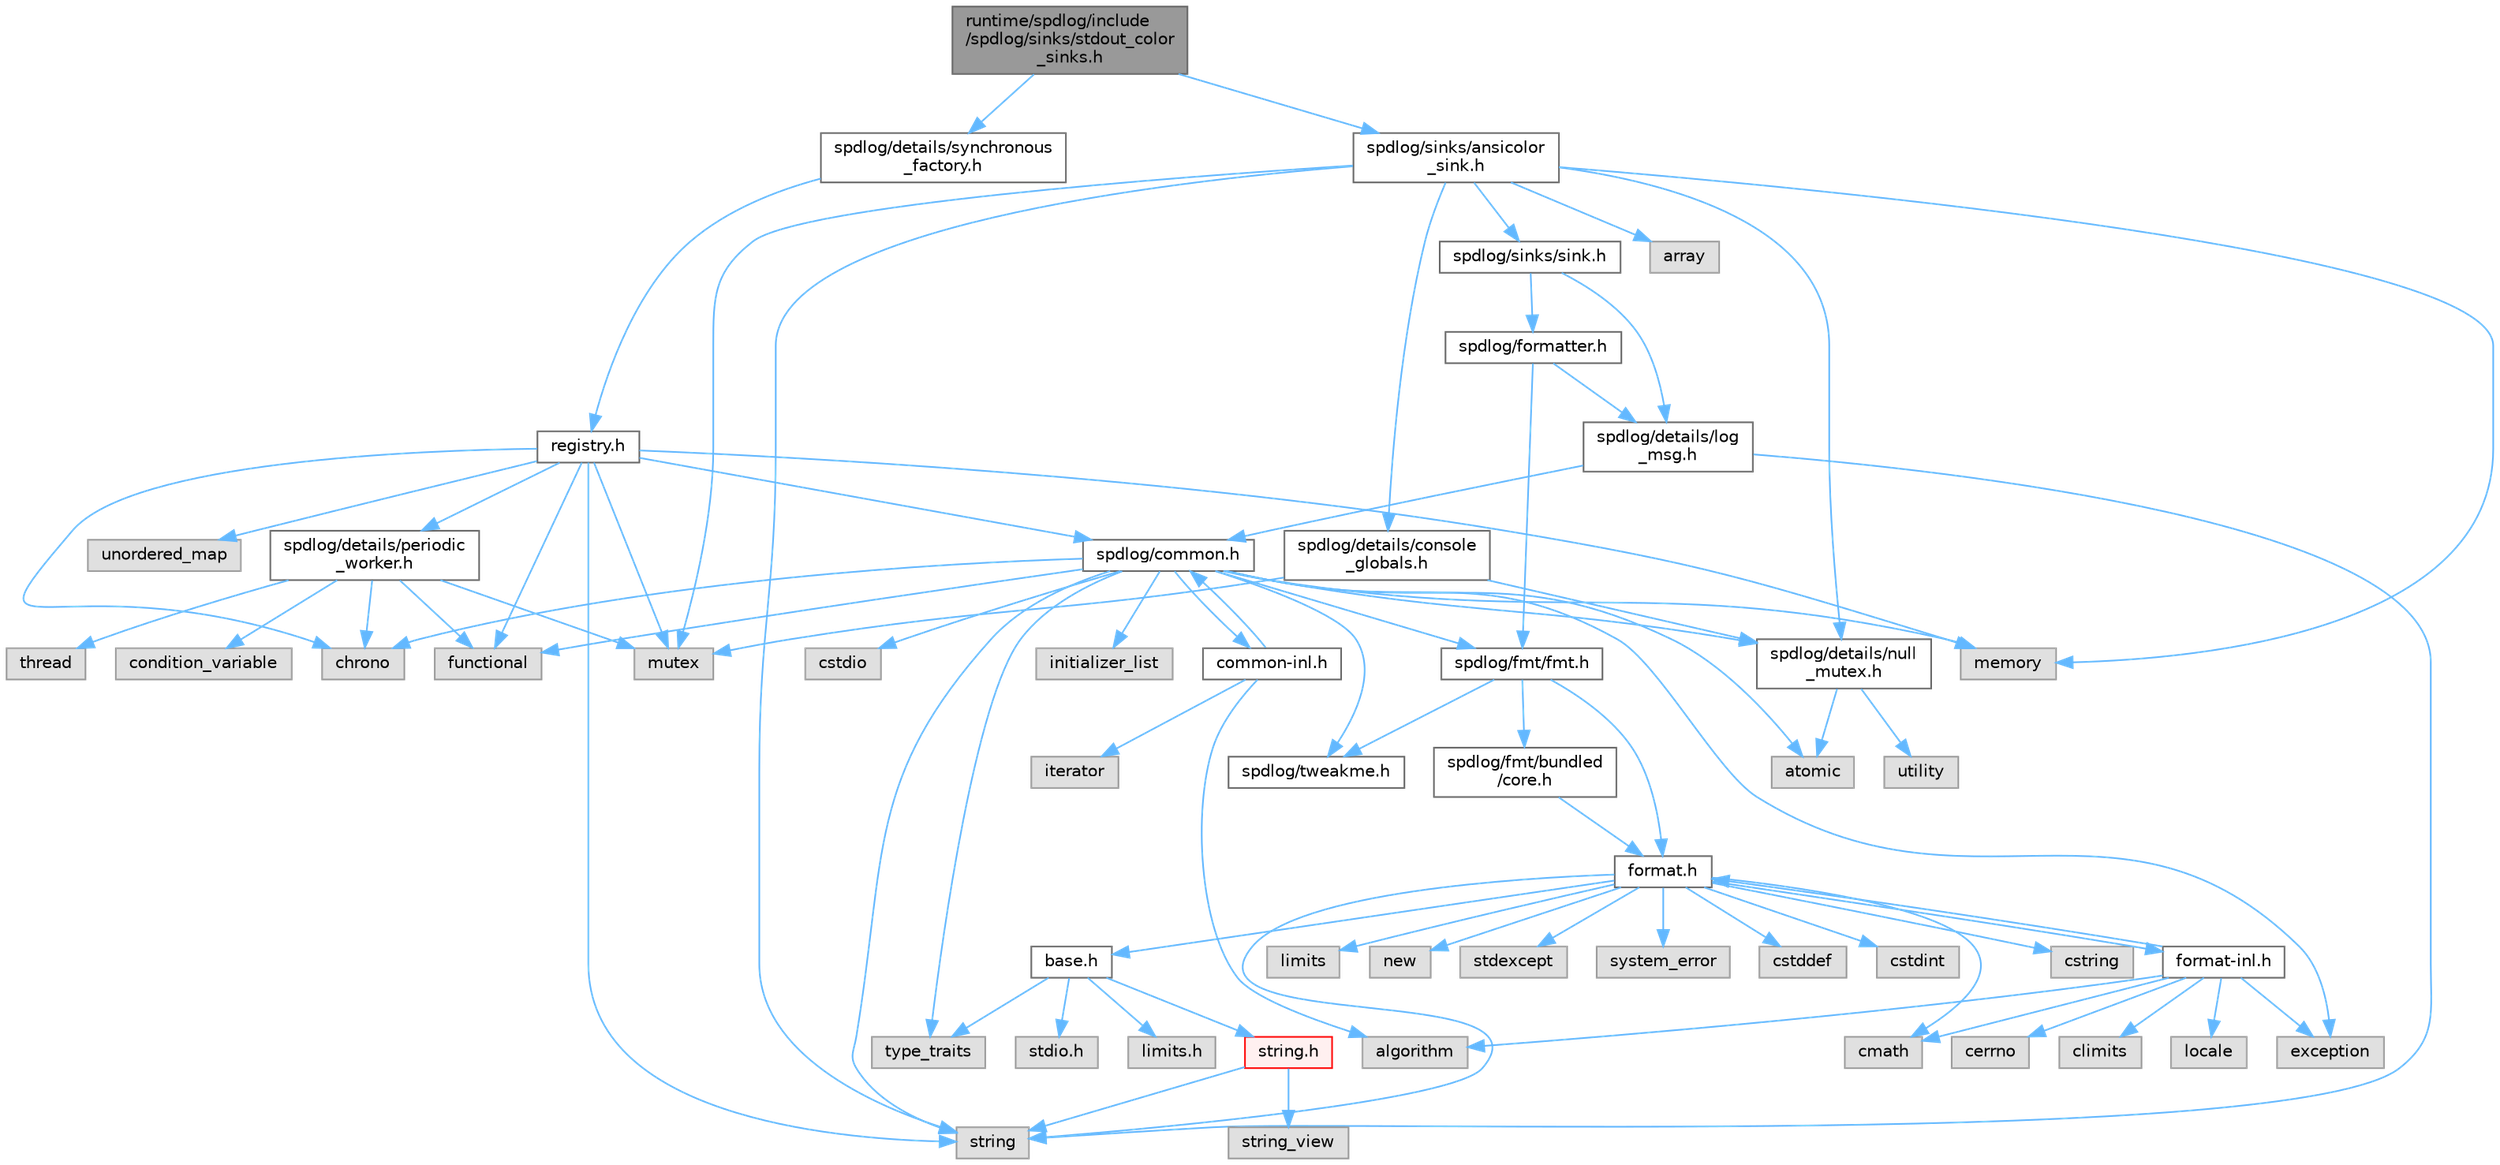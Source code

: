 digraph "runtime/spdlog/include/spdlog/sinks/stdout_color_sinks.h"
{
 // LATEX_PDF_SIZE
  bgcolor="transparent";
  edge [fontname=Helvetica,fontsize=10,labelfontname=Helvetica,labelfontsize=10];
  node [fontname=Helvetica,fontsize=10,shape=box,height=0.2,width=0.4];
  Node1 [id="Node000001",label="runtime/spdlog/include\l/spdlog/sinks/stdout_color\l_sinks.h",height=0.2,width=0.4,color="gray40", fillcolor="grey60", style="filled", fontcolor="black",tooltip=" "];
  Node1 -> Node2 [id="edge1_Node000001_Node000002",color="steelblue1",style="solid",tooltip=" "];
  Node2 [id="Node000002",label="spdlog/sinks/ansicolor\l_sink.h",height=0.2,width=0.4,color="grey40", fillcolor="white", style="filled",URL="$ansicolor__sink_8h.html",tooltip=" "];
  Node2 -> Node3 [id="edge2_Node000002_Node000003",color="steelblue1",style="solid",tooltip=" "];
  Node3 [id="Node000003",label="array",height=0.2,width=0.4,color="grey60", fillcolor="#E0E0E0", style="filled",tooltip=" "];
  Node2 -> Node4 [id="edge3_Node000002_Node000004",color="steelblue1",style="solid",tooltip=" "];
  Node4 [id="Node000004",label="memory",height=0.2,width=0.4,color="grey60", fillcolor="#E0E0E0", style="filled",tooltip=" "];
  Node2 -> Node5 [id="edge4_Node000002_Node000005",color="steelblue1",style="solid",tooltip=" "];
  Node5 [id="Node000005",label="mutex",height=0.2,width=0.4,color="grey60", fillcolor="#E0E0E0", style="filled",tooltip=" "];
  Node2 -> Node6 [id="edge5_Node000002_Node000006",color="steelblue1",style="solid",tooltip=" "];
  Node6 [id="Node000006",label="spdlog/details/console\l_globals.h",height=0.2,width=0.4,color="grey40", fillcolor="white", style="filled",URL="$console__globals_8h.html",tooltip=" "];
  Node6 -> Node5 [id="edge6_Node000006_Node000005",color="steelblue1",style="solid",tooltip=" "];
  Node6 -> Node7 [id="edge7_Node000006_Node000007",color="steelblue1",style="solid",tooltip=" "];
  Node7 [id="Node000007",label="spdlog/details/null\l_mutex.h",height=0.2,width=0.4,color="grey40", fillcolor="white", style="filled",URL="$null__mutex_8h.html",tooltip=" "];
  Node7 -> Node8 [id="edge8_Node000007_Node000008",color="steelblue1",style="solid",tooltip=" "];
  Node8 [id="Node000008",label="atomic",height=0.2,width=0.4,color="grey60", fillcolor="#E0E0E0", style="filled",tooltip=" "];
  Node7 -> Node9 [id="edge9_Node000007_Node000009",color="steelblue1",style="solid",tooltip=" "];
  Node9 [id="Node000009",label="utility",height=0.2,width=0.4,color="grey60", fillcolor="#E0E0E0", style="filled",tooltip=" "];
  Node2 -> Node7 [id="edge10_Node000002_Node000007",color="steelblue1",style="solid",tooltip=" "];
  Node2 -> Node10 [id="edge11_Node000002_Node000010",color="steelblue1",style="solid",tooltip=" "];
  Node10 [id="Node000010",label="spdlog/sinks/sink.h",height=0.2,width=0.4,color="grey40", fillcolor="white", style="filled",URL="$sink_8h.html",tooltip=" "];
  Node10 -> Node11 [id="edge12_Node000010_Node000011",color="steelblue1",style="solid",tooltip=" "];
  Node11 [id="Node000011",label="spdlog/details/log\l_msg.h",height=0.2,width=0.4,color="grey40", fillcolor="white", style="filled",URL="$log__msg_8h.html",tooltip=" "];
  Node11 -> Node12 [id="edge13_Node000011_Node000012",color="steelblue1",style="solid",tooltip=" "];
  Node12 [id="Node000012",label="spdlog/common.h",height=0.2,width=0.4,color="grey40", fillcolor="white", style="filled",URL="$common_8h.html",tooltip=" "];
  Node12 -> Node7 [id="edge14_Node000012_Node000007",color="steelblue1",style="solid",tooltip=" "];
  Node12 -> Node13 [id="edge15_Node000012_Node000013",color="steelblue1",style="solid",tooltip=" "];
  Node13 [id="Node000013",label="spdlog/tweakme.h",height=0.2,width=0.4,color="grey40", fillcolor="white", style="filled",URL="$tweakme_8h.html",tooltip=" "];
  Node12 -> Node8 [id="edge16_Node000012_Node000008",color="steelblue1",style="solid",tooltip=" "];
  Node12 -> Node14 [id="edge17_Node000012_Node000014",color="steelblue1",style="solid",tooltip=" "];
  Node14 [id="Node000014",label="chrono",height=0.2,width=0.4,color="grey60", fillcolor="#E0E0E0", style="filled",tooltip=" "];
  Node12 -> Node15 [id="edge18_Node000012_Node000015",color="steelblue1",style="solid",tooltip=" "];
  Node15 [id="Node000015",label="cstdio",height=0.2,width=0.4,color="grey60", fillcolor="#E0E0E0", style="filled",tooltip=" "];
  Node12 -> Node16 [id="edge19_Node000012_Node000016",color="steelblue1",style="solid",tooltip=" "];
  Node16 [id="Node000016",label="exception",height=0.2,width=0.4,color="grey60", fillcolor="#E0E0E0", style="filled",tooltip=" "];
  Node12 -> Node17 [id="edge20_Node000012_Node000017",color="steelblue1",style="solid",tooltip=" "];
  Node17 [id="Node000017",label="functional",height=0.2,width=0.4,color="grey60", fillcolor="#E0E0E0", style="filled",tooltip=" "];
  Node12 -> Node18 [id="edge21_Node000012_Node000018",color="steelblue1",style="solid",tooltip=" "];
  Node18 [id="Node000018",label="initializer_list",height=0.2,width=0.4,color="grey60", fillcolor="#E0E0E0", style="filled",tooltip=" "];
  Node12 -> Node4 [id="edge22_Node000012_Node000004",color="steelblue1",style="solid",tooltip=" "];
  Node12 -> Node19 [id="edge23_Node000012_Node000019",color="steelblue1",style="solid",tooltip=" "];
  Node19 [id="Node000019",label="string",height=0.2,width=0.4,color="grey60", fillcolor="#E0E0E0", style="filled",tooltip=" "];
  Node12 -> Node20 [id="edge24_Node000012_Node000020",color="steelblue1",style="solid",tooltip=" "];
  Node20 [id="Node000020",label="type_traits",height=0.2,width=0.4,color="grey60", fillcolor="#E0E0E0", style="filled",tooltip=" "];
  Node12 -> Node21 [id="edge25_Node000012_Node000021",color="steelblue1",style="solid",tooltip=" "];
  Node21 [id="Node000021",label="spdlog/fmt/fmt.h",height=0.2,width=0.4,color="grey40", fillcolor="white", style="filled",URL="$fmt_8h.html",tooltip=" "];
  Node21 -> Node13 [id="edge26_Node000021_Node000013",color="steelblue1",style="solid",tooltip=" "];
  Node21 -> Node22 [id="edge27_Node000021_Node000022",color="steelblue1",style="solid",tooltip=" "];
  Node22 [id="Node000022",label="spdlog/fmt/bundled\l/core.h",height=0.2,width=0.4,color="grey40", fillcolor="white", style="filled",URL="$core_8h.html",tooltip=" "];
  Node22 -> Node23 [id="edge28_Node000022_Node000023",color="steelblue1",style="solid",tooltip=" "];
  Node23 [id="Node000023",label="format.h",height=0.2,width=0.4,color="grey40", fillcolor="white", style="filled",URL="$spdlog_2include_2spdlog_2fmt_2bundled_2format_8h.html",tooltip=" "];
  Node23 -> Node24 [id="edge29_Node000023_Node000024",color="steelblue1",style="solid",tooltip=" "];
  Node24 [id="Node000024",label="base.h",height=0.2,width=0.4,color="grey40", fillcolor="white", style="filled",URL="$base_8h.html",tooltip=" "];
  Node24 -> Node25 [id="edge30_Node000024_Node000025",color="steelblue1",style="solid",tooltip=" "];
  Node25 [id="Node000025",label="limits.h",height=0.2,width=0.4,color="grey60", fillcolor="#E0E0E0", style="filled",tooltip=" "];
  Node24 -> Node26 [id="edge31_Node000024_Node000026",color="steelblue1",style="solid",tooltip=" "];
  Node26 [id="Node000026",label="stdio.h",height=0.2,width=0.4,color="grey60", fillcolor="#E0E0E0", style="filled",tooltip=" "];
  Node24 -> Node27 [id="edge32_Node000024_Node000027",color="steelblue1",style="solid",tooltip=" "];
  Node27 [id="Node000027",label="string.h",height=0.2,width=0.4,color="red", fillcolor="#FFF0F0", style="filled",URL="$string_8h.html",tooltip=" "];
  Node27 -> Node19 [id="edge33_Node000027_Node000019",color="steelblue1",style="solid",tooltip=" "];
  Node27 -> Node28 [id="edge34_Node000027_Node000028",color="steelblue1",style="solid",tooltip=" "];
  Node28 [id="Node000028",label="string_view",height=0.2,width=0.4,color="grey60", fillcolor="#E0E0E0", style="filled",tooltip=" "];
  Node24 -> Node20 [id="edge35_Node000024_Node000020",color="steelblue1",style="solid",tooltip=" "];
  Node23 -> Node170 [id="edge36_Node000023_Node000170",color="steelblue1",style="solid",tooltip=" "];
  Node170 [id="Node000170",label="cmath",height=0.2,width=0.4,color="grey60", fillcolor="#E0E0E0", style="filled",tooltip=" "];
  Node23 -> Node30 [id="edge37_Node000023_Node000030",color="steelblue1",style="solid",tooltip=" "];
  Node30 [id="Node000030",label="cstddef",height=0.2,width=0.4,color="grey60", fillcolor="#E0E0E0", style="filled",tooltip=" "];
  Node23 -> Node31 [id="edge38_Node000023_Node000031",color="steelblue1",style="solid",tooltip=" "];
  Node31 [id="Node000031",label="cstdint",height=0.2,width=0.4,color="grey60", fillcolor="#E0E0E0", style="filled",tooltip=" "];
  Node23 -> Node33 [id="edge39_Node000023_Node000033",color="steelblue1",style="solid",tooltip=" "];
  Node33 [id="Node000033",label="cstring",height=0.2,width=0.4,color="grey60", fillcolor="#E0E0E0", style="filled",tooltip=" "];
  Node23 -> Node171 [id="edge40_Node000023_Node000171",color="steelblue1",style="solid",tooltip=" "];
  Node171 [id="Node000171",label="limits",height=0.2,width=0.4,color="grey60", fillcolor="#E0E0E0", style="filled",tooltip=" "];
  Node23 -> Node69 [id="edge41_Node000023_Node000069",color="steelblue1",style="solid",tooltip=" "];
  Node69 [id="Node000069",label="new",height=0.2,width=0.4,color="grey60", fillcolor="#E0E0E0", style="filled",tooltip=" "];
  Node23 -> Node172 [id="edge42_Node000023_Node000172",color="steelblue1",style="solid",tooltip=" "];
  Node172 [id="Node000172",label="stdexcept",height=0.2,width=0.4,color="grey60", fillcolor="#E0E0E0", style="filled",tooltip=" "];
  Node23 -> Node19 [id="edge43_Node000023_Node000019",color="steelblue1",style="solid",tooltip=" "];
  Node23 -> Node173 [id="edge44_Node000023_Node000173",color="steelblue1",style="solid",tooltip=" "];
  Node173 [id="Node000173",label="system_error",height=0.2,width=0.4,color="grey60", fillcolor="#E0E0E0", style="filled",tooltip=" "];
  Node23 -> Node174 [id="edge45_Node000023_Node000174",color="steelblue1",style="solid",tooltip=" "];
  Node174 [id="Node000174",label="format-inl.h",height=0.2,width=0.4,color="grey40", fillcolor="white", style="filled",URL="$format-inl_8h.html",tooltip=" "];
  Node174 -> Node175 [id="edge46_Node000174_Node000175",color="steelblue1",style="solid",tooltip=" "];
  Node175 [id="Node000175",label="algorithm",height=0.2,width=0.4,color="grey60", fillcolor="#E0E0E0", style="filled",tooltip=" "];
  Node174 -> Node176 [id="edge47_Node000174_Node000176",color="steelblue1",style="solid",tooltip=" "];
  Node176 [id="Node000176",label="cerrno",height=0.2,width=0.4,color="grey60", fillcolor="#E0E0E0", style="filled",tooltip=" "];
  Node174 -> Node177 [id="edge48_Node000174_Node000177",color="steelblue1",style="solid",tooltip=" "];
  Node177 [id="Node000177",label="climits",height=0.2,width=0.4,color="grey60", fillcolor="#E0E0E0", style="filled",tooltip=" "];
  Node174 -> Node170 [id="edge49_Node000174_Node000170",color="steelblue1",style="solid",tooltip=" "];
  Node174 -> Node16 [id="edge50_Node000174_Node000016",color="steelblue1",style="solid",tooltip=" "];
  Node174 -> Node23 [id="edge51_Node000174_Node000023",color="steelblue1",style="solid",tooltip=" "];
  Node174 -> Node178 [id="edge52_Node000174_Node000178",color="steelblue1",style="solid",tooltip=" "];
  Node178 [id="Node000178",label="locale",height=0.2,width=0.4,color="grey60", fillcolor="#E0E0E0", style="filled",tooltip=" "];
  Node21 -> Node23 [id="edge53_Node000021_Node000023",color="steelblue1",style="solid",tooltip=" "];
  Node12 -> Node179 [id="edge54_Node000012_Node000179",color="steelblue1",style="solid",tooltip=" "];
  Node179 [id="Node000179",label="common-inl.h",height=0.2,width=0.4,color="grey40", fillcolor="white", style="filled",URL="$common-inl_8h.html",tooltip=" "];
  Node179 -> Node12 [id="edge55_Node000179_Node000012",color="steelblue1",style="solid",tooltip=" "];
  Node179 -> Node175 [id="edge56_Node000179_Node000175",color="steelblue1",style="solid",tooltip=" "];
  Node179 -> Node180 [id="edge57_Node000179_Node000180",color="steelblue1",style="solid",tooltip=" "];
  Node180 [id="Node000180",label="iterator",height=0.2,width=0.4,color="grey60", fillcolor="#E0E0E0", style="filled",tooltip=" "];
  Node11 -> Node19 [id="edge58_Node000011_Node000019",color="steelblue1",style="solid",tooltip=" "];
  Node10 -> Node181 [id="edge59_Node000010_Node000181",color="steelblue1",style="solid",tooltip=" "];
  Node181 [id="Node000181",label="spdlog/formatter.h",height=0.2,width=0.4,color="grey40", fillcolor="white", style="filled",URL="$formatter_8h.html",tooltip=" "];
  Node181 -> Node11 [id="edge60_Node000181_Node000011",color="steelblue1",style="solid",tooltip=" "];
  Node181 -> Node21 [id="edge61_Node000181_Node000021",color="steelblue1",style="solid",tooltip=" "];
  Node2 -> Node19 [id="edge62_Node000002_Node000019",color="steelblue1",style="solid",tooltip=" "];
  Node1 -> Node182 [id="edge63_Node000001_Node000182",color="steelblue1",style="solid",tooltip=" "];
  Node182 [id="Node000182",label="spdlog/details/synchronous\l_factory.h",height=0.2,width=0.4,color="grey40", fillcolor="white", style="filled",URL="$synchronous__factory_8h.html",tooltip=" "];
  Node182 -> Node183 [id="edge64_Node000182_Node000183",color="steelblue1",style="solid",tooltip=" "];
  Node183 [id="Node000183",label="registry.h",height=0.2,width=0.4,color="grey40", fillcolor="white", style="filled",URL="$registry_8h.html",tooltip=" "];
  Node183 -> Node12 [id="edge65_Node000183_Node000012",color="steelblue1",style="solid",tooltip=" "];
  Node183 -> Node184 [id="edge66_Node000183_Node000184",color="steelblue1",style="solid",tooltip=" "];
  Node184 [id="Node000184",label="spdlog/details/periodic\l_worker.h",height=0.2,width=0.4,color="grey40", fillcolor="white", style="filled",URL="$periodic__worker_8h.html",tooltip=" "];
  Node184 -> Node14 [id="edge67_Node000184_Node000014",color="steelblue1",style="solid",tooltip=" "];
  Node184 -> Node185 [id="edge68_Node000184_Node000185",color="steelblue1",style="solid",tooltip=" "];
  Node185 [id="Node000185",label="condition_variable",height=0.2,width=0.4,color="grey60", fillcolor="#E0E0E0", style="filled",tooltip=" "];
  Node184 -> Node17 [id="edge69_Node000184_Node000017",color="steelblue1",style="solid",tooltip=" "];
  Node184 -> Node5 [id="edge70_Node000184_Node000005",color="steelblue1",style="solid",tooltip=" "];
  Node184 -> Node186 [id="edge71_Node000184_Node000186",color="steelblue1",style="solid",tooltip=" "];
  Node186 [id="Node000186",label="thread",height=0.2,width=0.4,color="grey60", fillcolor="#E0E0E0", style="filled",tooltip=" "];
  Node183 -> Node14 [id="edge72_Node000183_Node000014",color="steelblue1",style="solid",tooltip=" "];
  Node183 -> Node17 [id="edge73_Node000183_Node000017",color="steelblue1",style="solid",tooltip=" "];
  Node183 -> Node4 [id="edge74_Node000183_Node000004",color="steelblue1",style="solid",tooltip=" "];
  Node183 -> Node5 [id="edge75_Node000183_Node000005",color="steelblue1",style="solid",tooltip=" "];
  Node183 -> Node19 [id="edge76_Node000183_Node000019",color="steelblue1",style="solid",tooltip=" "];
  Node183 -> Node187 [id="edge77_Node000183_Node000187",color="steelblue1",style="solid",tooltip=" "];
  Node187 [id="Node000187",label="unordered_map",height=0.2,width=0.4,color="grey60", fillcolor="#E0E0E0", style="filled",tooltip=" "];
}
